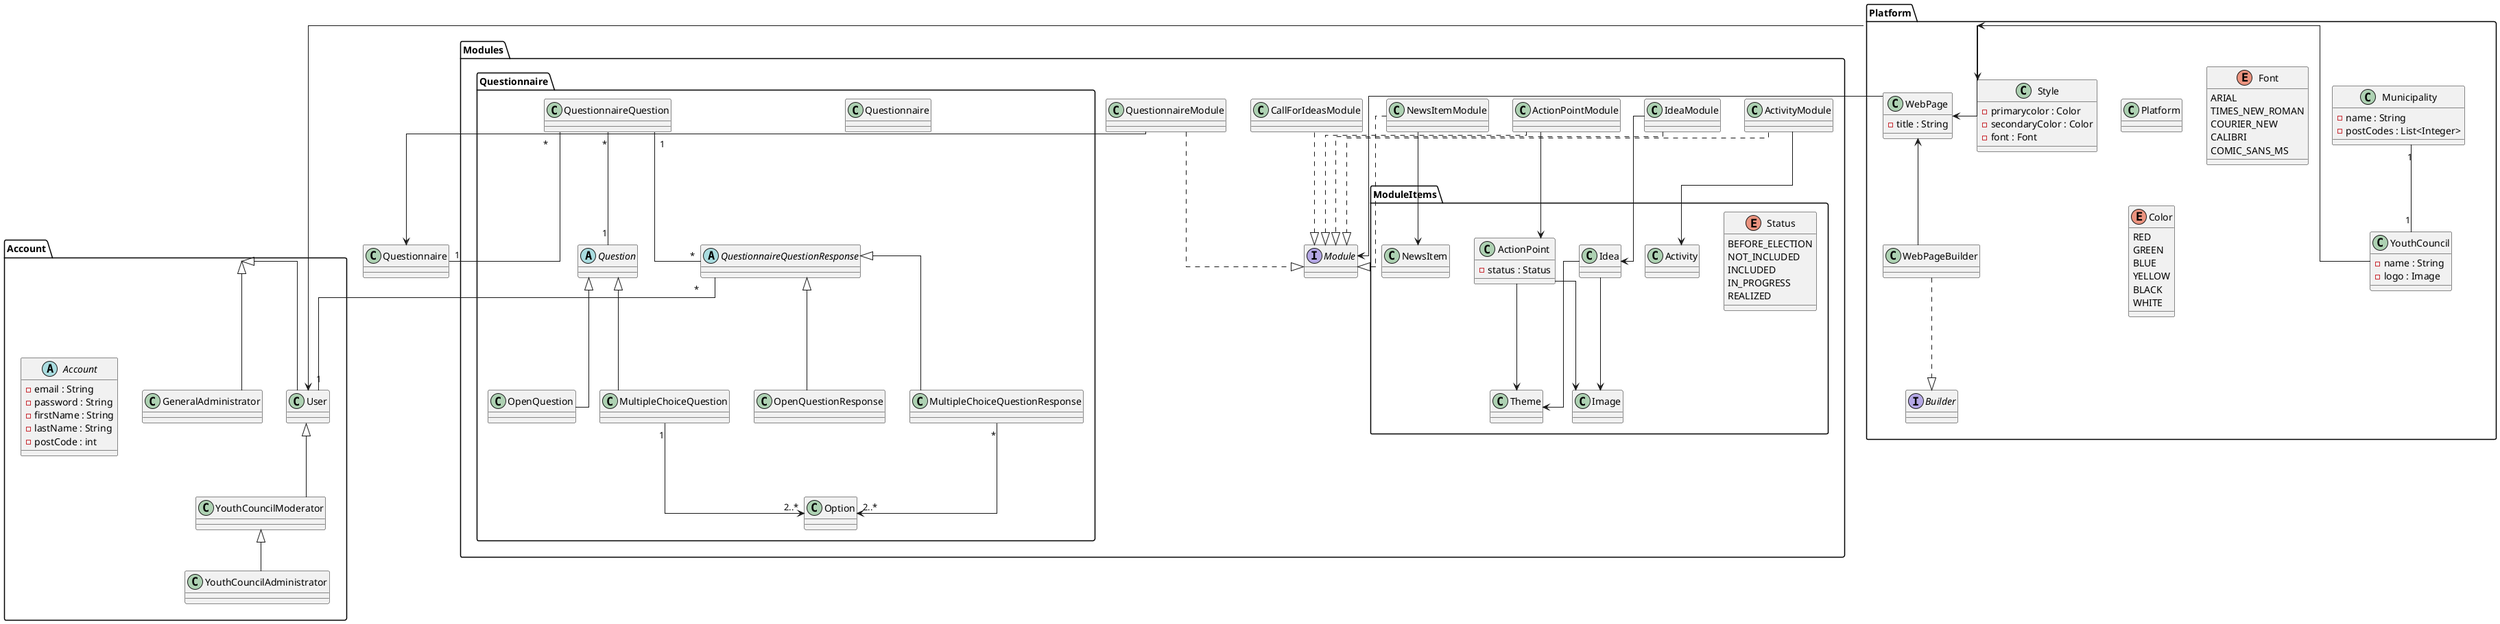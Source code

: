 @startuml YouthCouncilDomain

' skinparam linetype polyline
skinparam linetype ortho

package Account{

    class User {
    }

    class GeneralAdministrator{
    }

    class YouthCouncilModerator{
    }

    class YouthCouncilAdministrator{
    }

    abstract Account{
        - email : String
        - password : String
        - firstName : String
        - lastName : String
        - postCode : int
    }

    

}






' YouthCouncil -- Platform

' Platform -- Account



package "Modules" {
    package Questionnaire{
        class Questionnaire{}

        class QuestionnaireQuestion{
        }
    
        abstract Question{
        }

        abstract QuestionnaireQuestionResponse{
        }

        class OpenQuestion{
        }

        class OpenQuestionResponse{
        }

        class MultipleChoiceQuestion{
        }

        class MultipleChoiceQuestionResponse{
        }

        class Option{

        }
    }

    
    class IdeaModule{
    }

    class ActionPointModule{
    }

    class NewsItemModule{
    }

    class ActivityModule{
    }

    class CallForIdeasModule{
    }

    interface Module{
    }

    class QuestionnaireModule{
    }

    package ModuleItems{
        enum Status{
            BEFORE_ELECTION
            NOT_INCLUDED
            INCLUDED
            IN_PROGRESS
            REALIZED
        }

        class ActionPoint{
            - status : Status
        }

        class NewsItem{
        }
        
        class Activity{
        }
        
        class Theme{
        }

        class Idea{
        }
        class Image{

        }
    }

    
}


package Platform{
    interface Builder{
    }

    class WebPageBuilder{
    }

    class WebPage{
        - title : String
    }

    class YouthCouncil{
        - name : String
        - logo : Image
    }

    class Platform{

    }  

    class Municipality{
        - name : String
        - postCodes : List<Integer> 
    }

    class Style{
        - primarycolor : Color
        - secondaryColor : Color
        - font : Font
    }
    
    enum Font{
        ARIAL
        TIMES_NEW_ROMAN
        COURIER_NEW
        CALIBRI
        COMIC_SANS_MS
    }

    enum Color{
        RED
        GREEN
        BLUE
        YELLOW
        BLACK
        WHITE
    }
}

    Account <|-- User
    Platform --> User 
    Account <|-- GeneralAdministrator
    User <|-- YouthCouncilModerator
    YouthCouncilModerator <|-- YouthCouncilAdministrator

    Municipality "1" -- "1" YouthCouncil



    Question <|-- OpenQuestion
    Question <|-- MultipleChoiceQuestion

    QuestionnaireQuestionResponse <|-- OpenQuestionResponse
    QuestionnaireQuestionResponse <|-- MultipleChoiceQuestionResponse

    MultipleChoiceQuestion "1" --> "2..*" Option
    MultipleChoiceQuestionResponse "*" --> "2..*" Option

    QuestionnaireQuestion "*" -- "1" Question
    QuestionnaireQuestion "*" -- "1" Questionnaire
    QuestionnaireQuestion "1" -- "*" QuestionnaireQuestionResponse

    QuestionnaireQuestionResponse "*" -- "1" User



    ActionPointModule ..|> Module
    NewsItemModule ..|> Module
    ActivityModule ..|> Module
    QuestionnaireModule ..|> Module
    IdeaModule ..|> Module
    CallForIdeasModule ..|> Module

    ActionPointModule --> ActionPoint
    NewsItemModule --> NewsItem
    ActivityModule --> Activity
    IdeaModule --> Idea
    QuestionnaireModule --> Questionnaire



    YouthCouncil --> Platform
    Platform --> Style
    Platform --> WebPage

    ActionPoint --> Theme
    ActionPoint --> Image
    Idea --> Theme
    Idea --> Image
    WebPage --> Module
    WebPage <-- WebPageBuilder
    WebPageBuilder ..|> Builder


@enduml